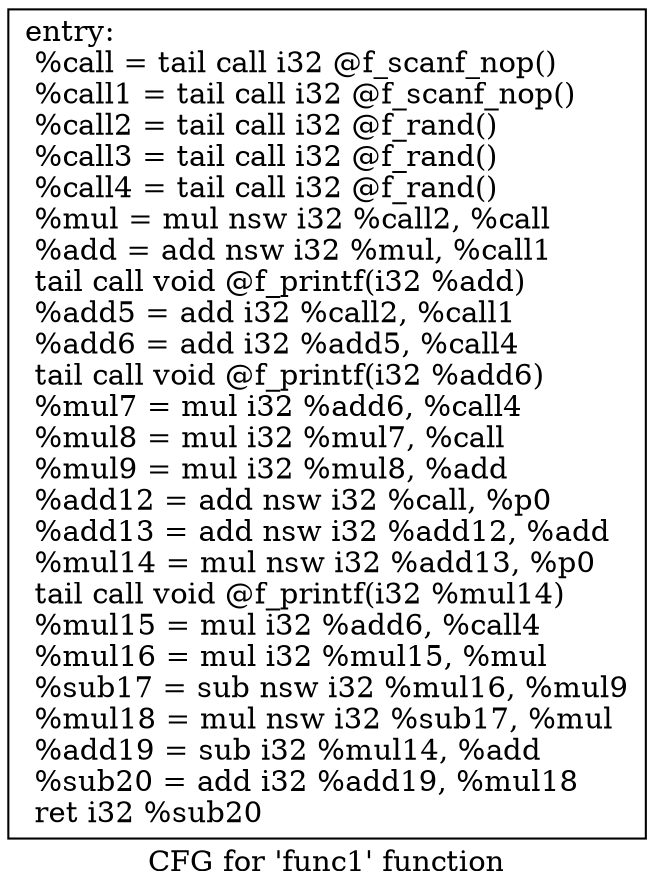 digraph "CFG for 'func1' function" {
	label="CFG for 'func1' function";

	Node0x55ff55229fb0 [shape=record,label="{entry:\l  %call = tail call i32 @f_scanf_nop()\l  %call1 = tail call i32 @f_scanf_nop()\l  %call2 = tail call i32 @f_rand()\l  %call3 = tail call i32 @f_rand()\l  %call4 = tail call i32 @f_rand()\l  %mul = mul nsw i32 %call2, %call\l  %add = add nsw i32 %mul, %call1\l  tail call void @f_printf(i32 %add)\l  %add5 = add i32 %call2, %call1\l  %add6 = add i32 %add5, %call4\l  tail call void @f_printf(i32 %add6)\l  %mul7 = mul i32 %add6, %call4\l  %mul8 = mul i32 %mul7, %call\l  %mul9 = mul i32 %mul8, %add\l  %add12 = add nsw i32 %call, %p0\l  %add13 = add nsw i32 %add12, %add\l  %mul14 = mul nsw i32 %add13, %p0\l  tail call void @f_printf(i32 %mul14)\l  %mul15 = mul i32 %add6, %call4\l  %mul16 = mul i32 %mul15, %mul\l  %sub17 = sub nsw i32 %mul16, %mul9\l  %mul18 = mul nsw i32 %sub17, %mul\l  %add19 = sub i32 %mul14, %add\l  %sub20 = add i32 %add19, %mul18\l  ret i32 %sub20\l}"];
}
